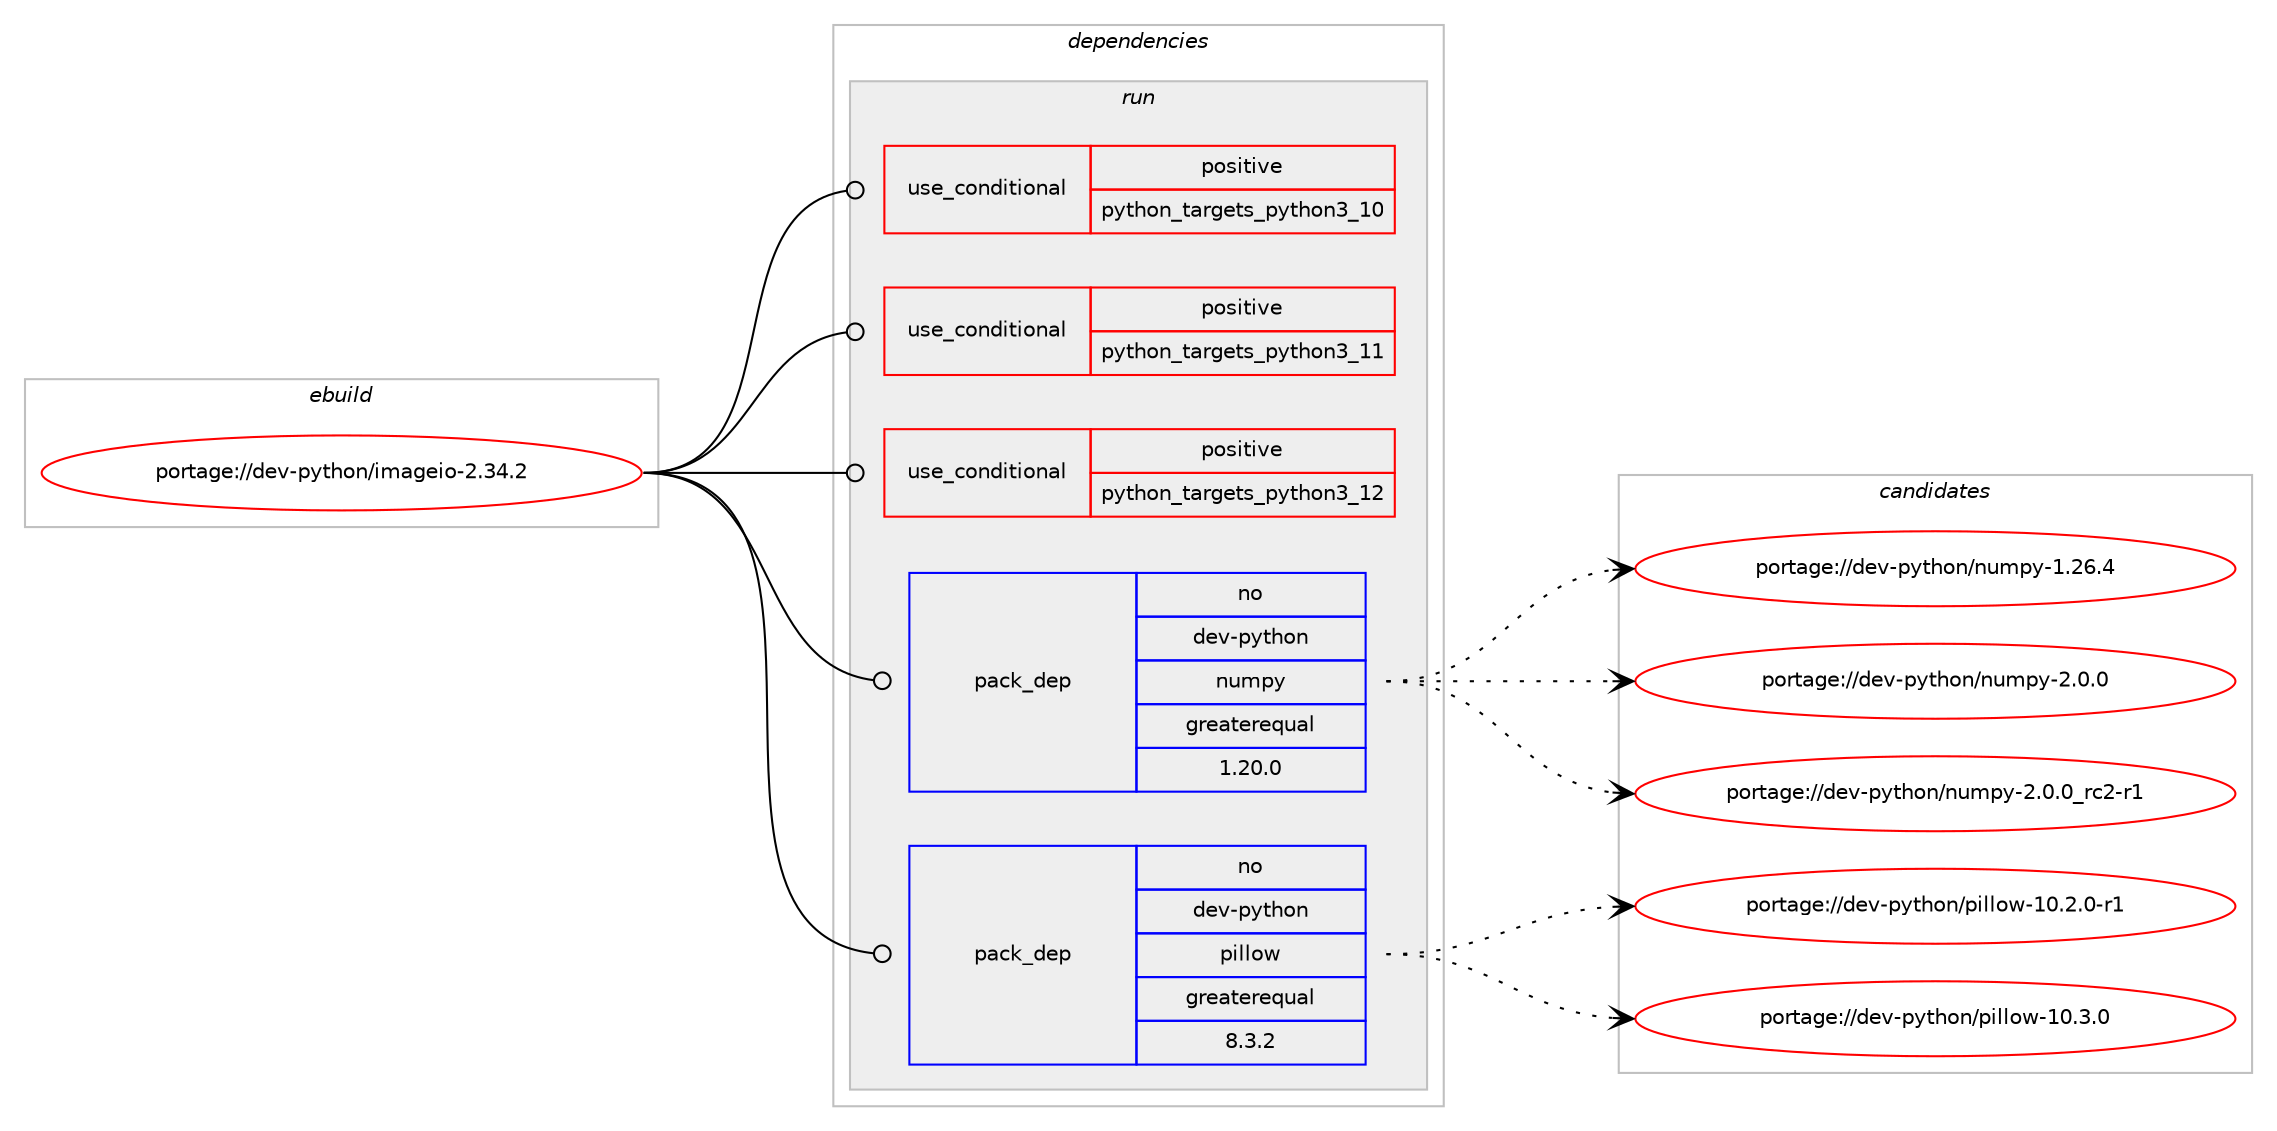 digraph prolog {

# *************
# Graph options
# *************

newrank=true;
concentrate=true;
compound=true;
graph [rankdir=LR,fontname=Helvetica,fontsize=10,ranksep=1.5];#, ranksep=2.5, nodesep=0.2];
edge  [arrowhead=vee];
node  [fontname=Helvetica,fontsize=10];

# **********
# The ebuild
# **********

subgraph cluster_leftcol {
color=gray;
rank=same;
label=<<i>ebuild</i>>;
id [label="portage://dev-python/imageio-2.34.2", color=red, width=4, href="../dev-python/imageio-2.34.2.svg"];
}

# ****************
# The dependencies
# ****************

subgraph cluster_midcol {
color=gray;
label=<<i>dependencies</i>>;
subgraph cluster_compile {
fillcolor="#eeeeee";
style=filled;
label=<<i>compile</i>>;
}
subgraph cluster_compileandrun {
fillcolor="#eeeeee";
style=filled;
label=<<i>compile and run</i>>;
}
subgraph cluster_run {
fillcolor="#eeeeee";
style=filled;
label=<<i>run</i>>;
subgraph cond32597 {
dependency74391 [label=<<TABLE BORDER="0" CELLBORDER="1" CELLSPACING="0" CELLPADDING="4"><TR><TD ROWSPAN="3" CELLPADDING="10">use_conditional</TD></TR><TR><TD>positive</TD></TR><TR><TD>python_targets_python3_10</TD></TR></TABLE>>, shape=none, color=red];
# *** BEGIN UNKNOWN DEPENDENCY TYPE (TODO) ***
# dependency74391 -> package_dependency(portage://dev-python/imageio-2.34.2,run,no,dev-lang,python,none,[,,],[slot(3.10)],[])
# *** END UNKNOWN DEPENDENCY TYPE (TODO) ***

}
id:e -> dependency74391:w [weight=20,style="solid",arrowhead="odot"];
subgraph cond32598 {
dependency74392 [label=<<TABLE BORDER="0" CELLBORDER="1" CELLSPACING="0" CELLPADDING="4"><TR><TD ROWSPAN="3" CELLPADDING="10">use_conditional</TD></TR><TR><TD>positive</TD></TR><TR><TD>python_targets_python3_11</TD></TR></TABLE>>, shape=none, color=red];
# *** BEGIN UNKNOWN DEPENDENCY TYPE (TODO) ***
# dependency74392 -> package_dependency(portage://dev-python/imageio-2.34.2,run,no,dev-lang,python,none,[,,],[slot(3.11)],[])
# *** END UNKNOWN DEPENDENCY TYPE (TODO) ***

}
id:e -> dependency74392:w [weight=20,style="solid",arrowhead="odot"];
subgraph cond32599 {
dependency74393 [label=<<TABLE BORDER="0" CELLBORDER="1" CELLSPACING="0" CELLPADDING="4"><TR><TD ROWSPAN="3" CELLPADDING="10">use_conditional</TD></TR><TR><TD>positive</TD></TR><TR><TD>python_targets_python3_12</TD></TR></TABLE>>, shape=none, color=red];
# *** BEGIN UNKNOWN DEPENDENCY TYPE (TODO) ***
# dependency74393 -> package_dependency(portage://dev-python/imageio-2.34.2,run,no,dev-lang,python,none,[,,],[slot(3.12)],[])
# *** END UNKNOWN DEPENDENCY TYPE (TODO) ***

}
id:e -> dependency74393:w [weight=20,style="solid",arrowhead="odot"];
subgraph pack40579 {
dependency74394 [label=<<TABLE BORDER="0" CELLBORDER="1" CELLSPACING="0" CELLPADDING="4" WIDTH="220"><TR><TD ROWSPAN="6" CELLPADDING="30">pack_dep</TD></TR><TR><TD WIDTH="110">no</TD></TR><TR><TD>dev-python</TD></TR><TR><TD>numpy</TD></TR><TR><TD>greaterequal</TD></TR><TR><TD>1.20.0</TD></TR></TABLE>>, shape=none, color=blue];
}
id:e -> dependency74394:w [weight=20,style="solid",arrowhead="odot"];
subgraph pack40580 {
dependency74395 [label=<<TABLE BORDER="0" CELLBORDER="1" CELLSPACING="0" CELLPADDING="4" WIDTH="220"><TR><TD ROWSPAN="6" CELLPADDING="30">pack_dep</TD></TR><TR><TD WIDTH="110">no</TD></TR><TR><TD>dev-python</TD></TR><TR><TD>pillow</TD></TR><TR><TD>greaterequal</TD></TR><TR><TD>8.3.2</TD></TR></TABLE>>, shape=none, color=blue];
}
id:e -> dependency74395:w [weight=20,style="solid",arrowhead="odot"];
# *** BEGIN UNKNOWN DEPENDENCY TYPE (TODO) ***
# id -> package_dependency(portage://dev-python/imageio-2.34.2,run,no,media-libs,freeimage,none,[,,],[],[])
# *** END UNKNOWN DEPENDENCY TYPE (TODO) ***

}
}

# **************
# The candidates
# **************

subgraph cluster_choices {
rank=same;
color=gray;
label=<<i>candidates</i>>;

subgraph choice40579 {
color=black;
nodesep=1;
choice100101118451121211161041111104711011710911212145494650544652 [label="portage://dev-python/numpy-1.26.4", color=red, width=4,href="../dev-python/numpy-1.26.4.svg"];
choice1001011184511212111610411111047110117109112121455046484648 [label="portage://dev-python/numpy-2.0.0", color=red, width=4,href="../dev-python/numpy-2.0.0.svg"];
choice10010111845112121116104111110471101171091121214550464846489511499504511449 [label="portage://dev-python/numpy-2.0.0_rc2-r1", color=red, width=4,href="../dev-python/numpy-2.0.0_rc2-r1.svg"];
dependency74394:e -> choice100101118451121211161041111104711011710911212145494650544652:w [style=dotted,weight="100"];
dependency74394:e -> choice1001011184511212111610411111047110117109112121455046484648:w [style=dotted,weight="100"];
dependency74394:e -> choice10010111845112121116104111110471101171091121214550464846489511499504511449:w [style=dotted,weight="100"];
}
subgraph choice40580 {
color=black;
nodesep=1;
choice1001011184511212111610411111047112105108108111119454948465046484511449 [label="portage://dev-python/pillow-10.2.0-r1", color=red, width=4,href="../dev-python/pillow-10.2.0-r1.svg"];
choice100101118451121211161041111104711210510810811111945494846514648 [label="portage://dev-python/pillow-10.3.0", color=red, width=4,href="../dev-python/pillow-10.3.0.svg"];
dependency74395:e -> choice1001011184511212111610411111047112105108108111119454948465046484511449:w [style=dotted,weight="100"];
dependency74395:e -> choice100101118451121211161041111104711210510810811111945494846514648:w [style=dotted,weight="100"];
}
}

}
